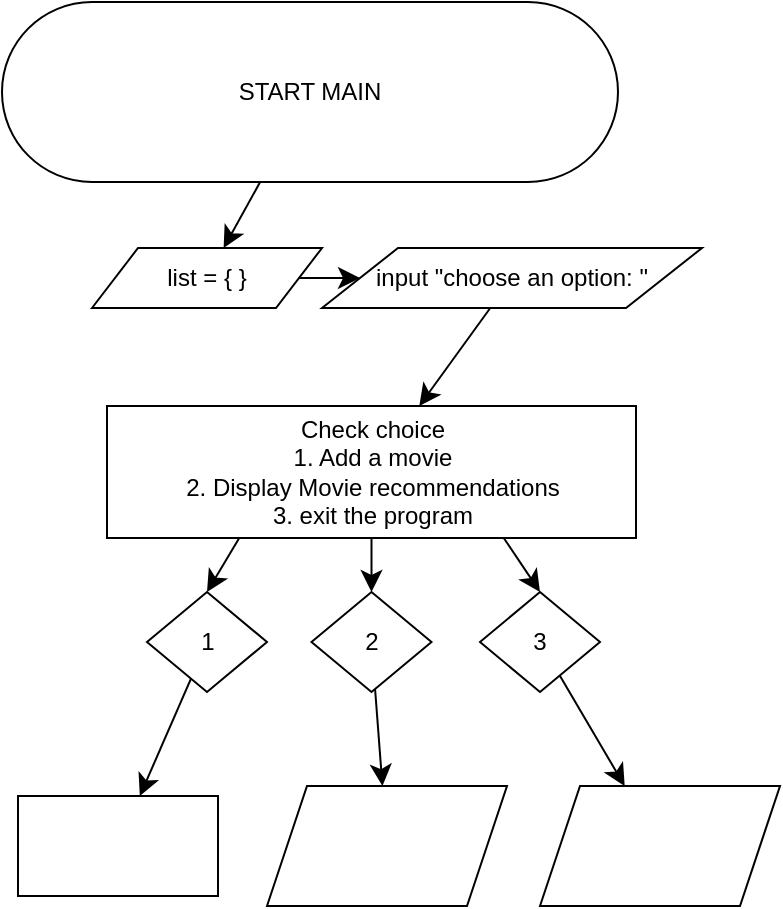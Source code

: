 <mxfile version="24.7.1" type="github">
  <diagram name="Page-1" id="uszy2_NjLDL6cTKRVGN8">
    <mxGraphModel dx="980" dy="1860" grid="0" gridSize="10" guides="1" tooltips="1" connect="1" arrows="1" fold="1" page="0" pageScale="1" pageWidth="850" pageHeight="1100" math="0" shadow="0">
      <root>
        <mxCell id="0" />
        <mxCell id="1" parent="0" />
        <mxCell id="_7kI14-JDCzWHCmuqSgS-4" value="" style="edgeStyle=none;curved=1;rounded=0;orthogonalLoop=1;jettySize=auto;html=1;fontSize=12;startSize=8;endSize=8;" edge="1" parent="1" source="_7kI14-JDCzWHCmuqSgS-2" target="_7kI14-JDCzWHCmuqSgS-3">
          <mxGeometry relative="1" as="geometry" />
        </mxCell>
        <mxCell id="_7kI14-JDCzWHCmuqSgS-2" value="START MAIN" style="html=1;dashed=0;whiteSpace=wrap;shape=mxgraph.dfd.start" vertex="1" parent="1">
          <mxGeometry x="-319" y="-969" width="308" height="90" as="geometry" />
        </mxCell>
        <mxCell id="_7kI14-JDCzWHCmuqSgS-8" style="edgeStyle=none;curved=1;rounded=0;orthogonalLoop=1;jettySize=auto;html=1;exitX=1;exitY=0.5;exitDx=0;exitDy=0;entryX=0;entryY=0.5;entryDx=0;entryDy=0;fontSize=12;startSize=8;endSize=8;" edge="1" parent="1" source="_7kI14-JDCzWHCmuqSgS-3" target="_7kI14-JDCzWHCmuqSgS-6">
          <mxGeometry relative="1" as="geometry" />
        </mxCell>
        <mxCell id="_7kI14-JDCzWHCmuqSgS-3" value="list = { }" style="shape=parallelogram;perimeter=parallelogramPerimeter;whiteSpace=wrap;html=1;dashed=0;" vertex="1" parent="1">
          <mxGeometry x="-274" y="-846" width="115" height="30" as="geometry" />
        </mxCell>
        <mxCell id="_7kI14-JDCzWHCmuqSgS-10" value="" style="edgeStyle=none;curved=1;rounded=0;orthogonalLoop=1;jettySize=auto;html=1;fontSize=12;startSize=8;endSize=8;" edge="1" parent="1" source="_7kI14-JDCzWHCmuqSgS-6" target="_7kI14-JDCzWHCmuqSgS-9">
          <mxGeometry relative="1" as="geometry" />
        </mxCell>
        <mxCell id="_7kI14-JDCzWHCmuqSgS-6" value="input &quot;choose an option: &quot;" style="shape=parallelogram;perimeter=parallelogramPerimeter;whiteSpace=wrap;html=1;dashed=0;" vertex="1" parent="1">
          <mxGeometry x="-159" y="-846" width="190" height="30" as="geometry" />
        </mxCell>
        <mxCell id="_7kI14-JDCzWHCmuqSgS-14" style="edgeStyle=none;curved=1;rounded=0;orthogonalLoop=1;jettySize=auto;html=1;exitX=0.25;exitY=1;exitDx=0;exitDy=0;entryX=0.5;entryY=0;entryDx=0;entryDy=0;fontSize=12;startSize=8;endSize=8;" edge="1" parent="1" source="_7kI14-JDCzWHCmuqSgS-9" target="_7kI14-JDCzWHCmuqSgS-11">
          <mxGeometry relative="1" as="geometry" />
        </mxCell>
        <mxCell id="_7kI14-JDCzWHCmuqSgS-15" style="edgeStyle=none;curved=1;rounded=0;orthogonalLoop=1;jettySize=auto;html=1;exitX=0.5;exitY=1;exitDx=0;exitDy=0;entryX=0.5;entryY=0;entryDx=0;entryDy=0;fontSize=12;startSize=8;endSize=8;" edge="1" parent="1" source="_7kI14-JDCzWHCmuqSgS-9" target="_7kI14-JDCzWHCmuqSgS-12">
          <mxGeometry relative="1" as="geometry" />
        </mxCell>
        <mxCell id="_7kI14-JDCzWHCmuqSgS-16" style="edgeStyle=none;curved=1;rounded=0;orthogonalLoop=1;jettySize=auto;html=1;exitX=0.75;exitY=1;exitDx=0;exitDy=0;entryX=0.5;entryY=0;entryDx=0;entryDy=0;fontSize=12;startSize=8;endSize=8;" edge="1" parent="1" source="_7kI14-JDCzWHCmuqSgS-9" target="_7kI14-JDCzWHCmuqSgS-13">
          <mxGeometry relative="1" as="geometry" />
        </mxCell>
        <mxCell id="_7kI14-JDCzWHCmuqSgS-9" value="Check choice&lt;div&gt;1. Add a movie&lt;/div&gt;&lt;div&gt;2. Display Movie recommendations&lt;/div&gt;&lt;div&gt;3. exit the program&lt;/div&gt;" style="html=1;dashed=0;whiteSpace=wrap;" vertex="1" parent="1">
          <mxGeometry x="-266.5" y="-767" width="264.5" height="66" as="geometry" />
        </mxCell>
        <mxCell id="_7kI14-JDCzWHCmuqSgS-25" value="" style="edgeStyle=none;curved=1;rounded=0;orthogonalLoop=1;jettySize=auto;html=1;fontSize=12;startSize=8;endSize=8;" edge="1" parent="1" source="_7kI14-JDCzWHCmuqSgS-11" target="_7kI14-JDCzWHCmuqSgS-24">
          <mxGeometry relative="1" as="geometry" />
        </mxCell>
        <mxCell id="_7kI14-JDCzWHCmuqSgS-11" value="1" style="shape=rhombus;html=1;dashed=0;whiteSpace=wrap;perimeter=rhombusPerimeter;" vertex="1" parent="1">
          <mxGeometry x="-246.5" y="-674" width="60" height="50" as="geometry" />
        </mxCell>
        <mxCell id="_7kI14-JDCzWHCmuqSgS-22" value="" style="edgeStyle=none;curved=1;rounded=0;orthogonalLoop=1;jettySize=auto;html=1;fontSize=12;startSize=8;endSize=8;" edge="1" parent="1" source="_7kI14-JDCzWHCmuqSgS-12" target="_7kI14-JDCzWHCmuqSgS-20">
          <mxGeometry relative="1" as="geometry" />
        </mxCell>
        <mxCell id="_7kI14-JDCzWHCmuqSgS-12" value="2" style="shape=rhombus;html=1;dashed=0;whiteSpace=wrap;perimeter=rhombusPerimeter;" vertex="1" parent="1">
          <mxGeometry x="-164.25" y="-674" width="60" height="50" as="geometry" />
        </mxCell>
        <mxCell id="_7kI14-JDCzWHCmuqSgS-23" value="" style="edgeStyle=none;curved=1;rounded=0;orthogonalLoop=1;jettySize=auto;html=1;fontSize=12;startSize=8;endSize=8;" edge="1" parent="1" source="_7kI14-JDCzWHCmuqSgS-13" target="_7kI14-JDCzWHCmuqSgS-21">
          <mxGeometry relative="1" as="geometry" />
        </mxCell>
        <mxCell id="_7kI14-JDCzWHCmuqSgS-13" value="3" style="shape=rhombus;html=1;dashed=0;whiteSpace=wrap;perimeter=rhombusPerimeter;" vertex="1" parent="1">
          <mxGeometry x="-80" y="-674" width="60" height="50" as="geometry" />
        </mxCell>
        <mxCell id="_7kI14-JDCzWHCmuqSgS-20" value="" style="shape=parallelogram;perimeter=parallelogramPerimeter;whiteSpace=wrap;html=1;fixedSize=1;dashed=0;" vertex="1" parent="1">
          <mxGeometry x="-186.5" y="-577" width="120" height="60" as="geometry" />
        </mxCell>
        <mxCell id="_7kI14-JDCzWHCmuqSgS-21" value="" style="shape=parallelogram;perimeter=parallelogramPerimeter;whiteSpace=wrap;html=1;fixedSize=1;dashed=0;" vertex="1" parent="1">
          <mxGeometry x="-50" y="-577" width="120" height="60" as="geometry" />
        </mxCell>
        <mxCell id="_7kI14-JDCzWHCmuqSgS-24" value="" style="html=1;dashed=0;whiteSpace=wrap;" vertex="1" parent="1">
          <mxGeometry x="-311" y="-572" width="100" height="50" as="geometry" />
        </mxCell>
      </root>
    </mxGraphModel>
  </diagram>
</mxfile>
